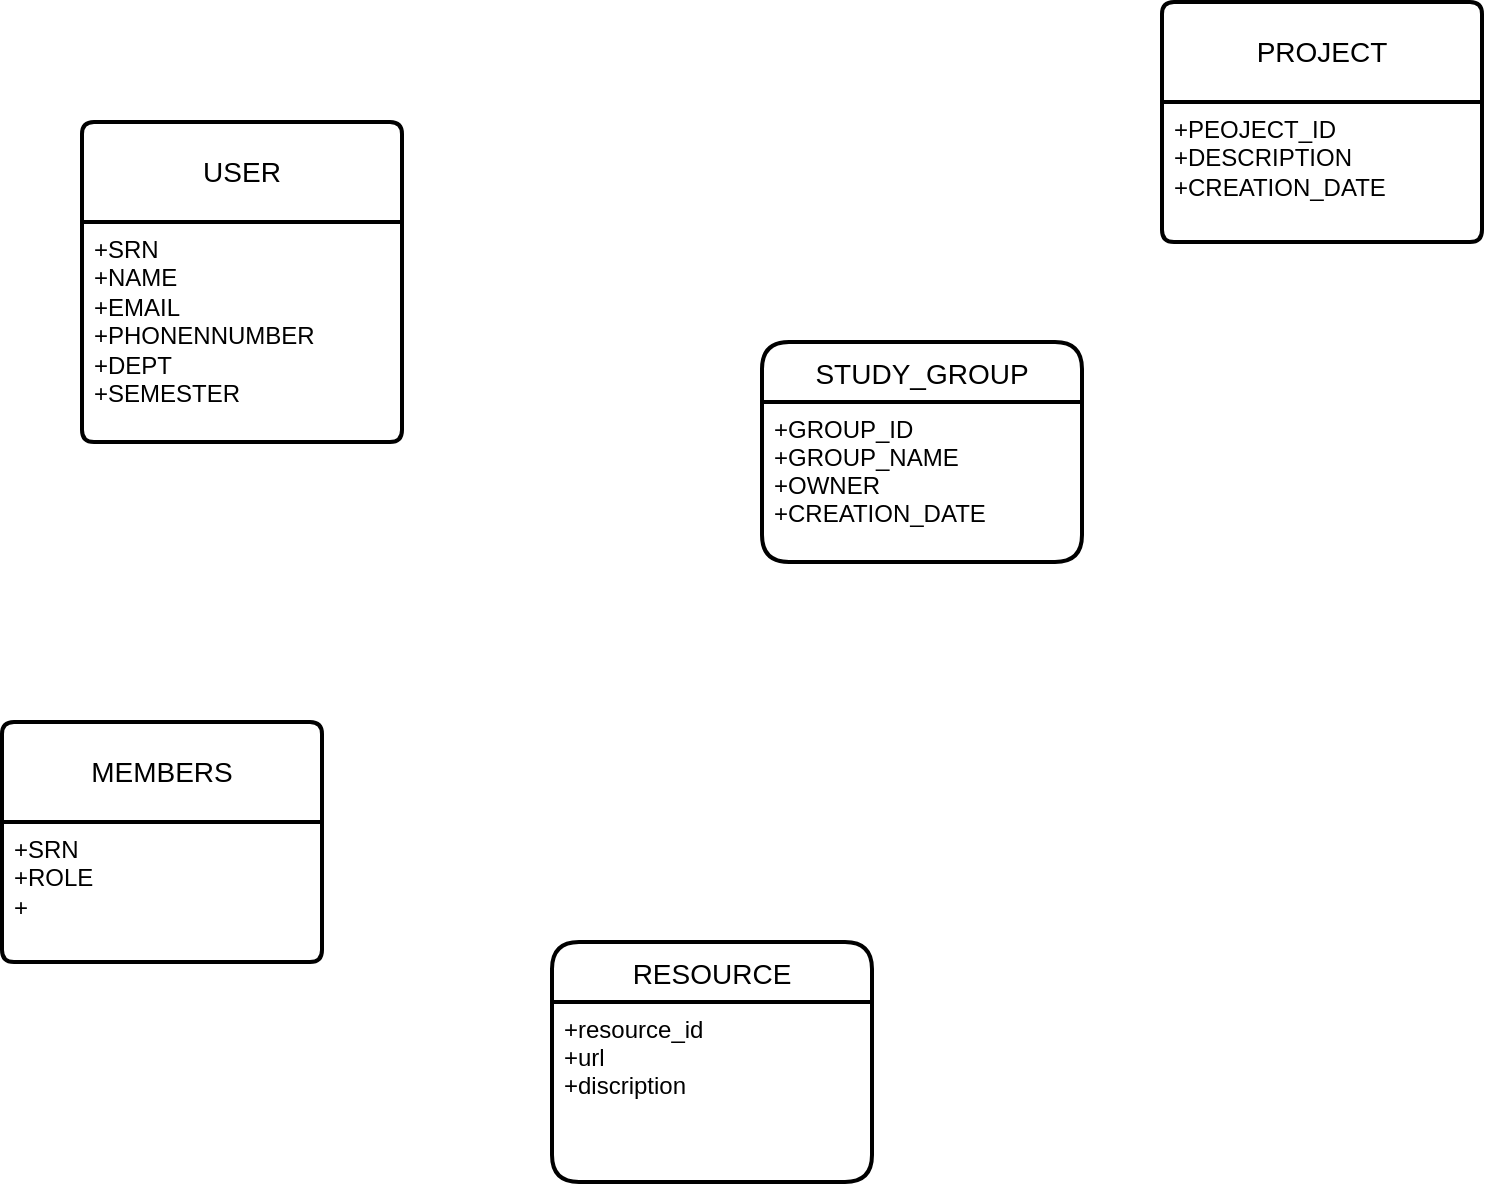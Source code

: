 <mxfile>
    <diagram name="Page-1" id="f0F9xmiXlt0UBAc9oVBs">
        <mxGraphModel dx="1091" dy="779" grid="1" gridSize="10" guides="1" tooltips="1" connect="1" arrows="1" fold="1" page="1" pageScale="1" pageWidth="850" pageHeight="1100" math="0" shadow="0">
            <root>
                <mxCell id="0"/>
                <mxCell id="1" parent="0"/>
                <mxCell id="P8ioFLtUXDWjbqp6fgjP-55" value="MEMBERS" style="swimlane;childLayout=stackLayout;horizontal=1;startSize=50;horizontalStack=0;rounded=1;fontSize=14;fontStyle=0;strokeWidth=2;resizeParent=0;resizeLast=1;shadow=0;dashed=0;align=center;arcSize=4;whiteSpace=wrap;html=1;" parent="1" vertex="1">
                    <mxGeometry x="70" y="620" width="160" height="120" as="geometry"/>
                </mxCell>
                <mxCell id="P8ioFLtUXDWjbqp6fgjP-56" value="+SRN&lt;br&gt;+ROLE&lt;br&gt;+" style="align=left;strokeColor=none;fillColor=none;spacingLeft=4;fontSize=12;verticalAlign=top;resizable=0;rotatable=0;part=1;html=1;" parent="P8ioFLtUXDWjbqp6fgjP-55" vertex="1">
                    <mxGeometry y="50" width="160" height="70" as="geometry"/>
                </mxCell>
                <mxCell id="P8ioFLtUXDWjbqp6fgjP-57" value="PROJECT" style="swimlane;childLayout=stackLayout;horizontal=1;startSize=50;horizontalStack=0;rounded=1;fontSize=14;fontStyle=0;strokeWidth=2;resizeParent=0;resizeLast=1;shadow=0;dashed=0;align=center;arcSize=4;whiteSpace=wrap;html=1;" parent="1" vertex="1">
                    <mxGeometry x="650" y="260" width="160" height="120" as="geometry"/>
                </mxCell>
                <mxCell id="P8ioFLtUXDWjbqp6fgjP-58" value="+PEOJECT_ID&lt;br&gt;+DESCRIPTION&lt;br&gt;+CREATION_DATE" style="align=left;strokeColor=none;fillColor=none;spacingLeft=4;fontSize=12;verticalAlign=top;resizable=0;rotatable=0;part=1;html=1;" parent="P8ioFLtUXDWjbqp6fgjP-57" vertex="1">
                    <mxGeometry y="50" width="160" height="70" as="geometry"/>
                </mxCell>
                <mxCell id="P8ioFLtUXDWjbqp6fgjP-59" value="USER" style="swimlane;childLayout=stackLayout;horizontal=1;startSize=50;horizontalStack=0;rounded=1;fontSize=14;fontStyle=0;strokeWidth=2;resizeParent=0;resizeLast=1;shadow=0;dashed=0;align=center;arcSize=4;whiteSpace=wrap;html=1;" parent="1" vertex="1">
                    <mxGeometry x="110" y="320" width="160" height="160" as="geometry"/>
                </mxCell>
                <mxCell id="P8ioFLtUXDWjbqp6fgjP-60" value="+SRN&lt;br&gt;+NAME&lt;br&gt;+EMAIL&lt;br&gt;+PHONENNUMBER&lt;br&gt;+DEPT&lt;br&gt;+SEMESTER" style="align=left;strokeColor=none;fillColor=none;spacingLeft=4;fontSize=12;verticalAlign=top;resizable=0;rotatable=0;part=1;html=1;" parent="P8ioFLtUXDWjbqp6fgjP-59" vertex="1">
                    <mxGeometry y="50" width="160" height="110" as="geometry"/>
                </mxCell>
                <mxCell id="2" value="STUDY_GROUP" style="swimlane;childLayout=stackLayout;horizontal=1;startSize=30;horizontalStack=0;rounded=1;fontSize=14;fontStyle=0;strokeWidth=2;resizeParent=0;resizeLast=1;shadow=0;dashed=0;align=center;" parent="1" vertex="1">
                    <mxGeometry x="450" y="430" width="160" height="110" as="geometry"/>
                </mxCell>
                <mxCell id="3" value="+GROUP_ID&#10;+GROUP_NAME&#10;+OWNER&#10;+CREATION_DATE" style="align=left;strokeColor=none;fillColor=none;spacingLeft=4;fontSize=12;verticalAlign=top;resizable=0;rotatable=0;part=1;" parent="2" vertex="1">
                    <mxGeometry y="30" width="160" height="80" as="geometry"/>
                </mxCell>
                <mxCell id="4" value="RESOURCE" style="swimlane;childLayout=stackLayout;horizontal=1;startSize=30;horizontalStack=0;rounded=1;fontSize=14;fontStyle=0;strokeWidth=2;resizeParent=0;resizeLast=1;shadow=0;dashed=0;align=center;" parent="1" vertex="1">
                    <mxGeometry x="345" y="730" width="160" height="120" as="geometry"/>
                </mxCell>
                <mxCell id="5" value="+resource_id&#10;+url&#10;+discription" style="align=left;strokeColor=none;fillColor=none;spacingLeft=4;fontSize=12;verticalAlign=top;resizable=0;rotatable=0;part=1;" parent="4" vertex="1">
                    <mxGeometry y="30" width="160" height="90" as="geometry"/>
                </mxCell>
            </root>
        </mxGraphModel>
    </diagram>
</mxfile>